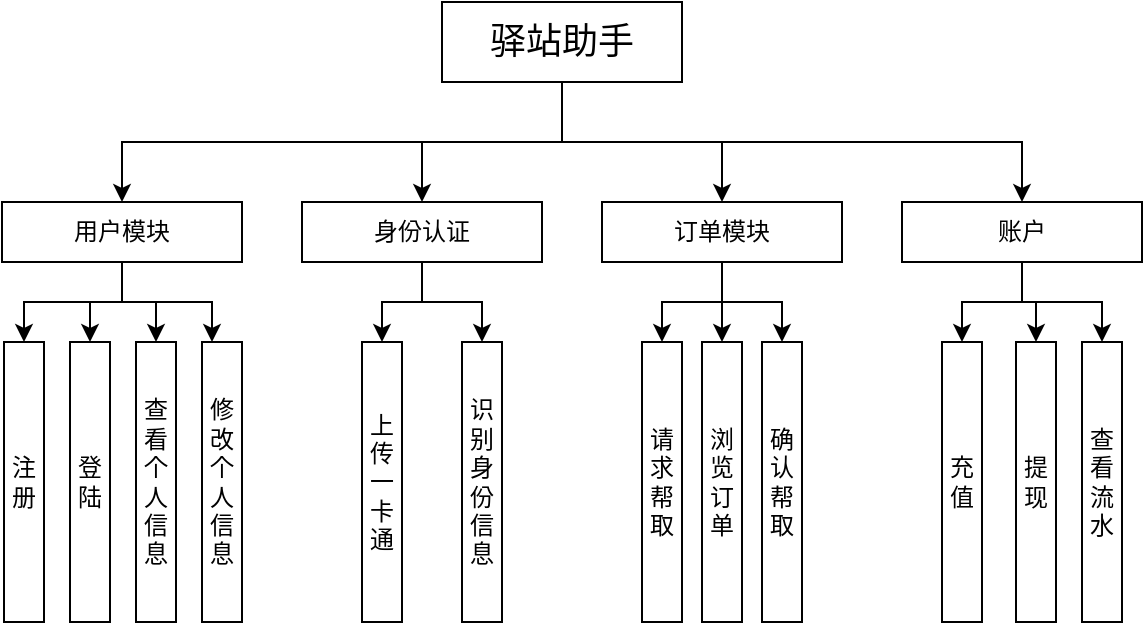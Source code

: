 <mxfile version="13.8.8" type="github"><diagram id="OudLsGzyffc2hQfJDwp0" name="功能结构图"><mxGraphModel dx="686" dy="655" grid="1" gridSize="10" guides="1" tooltips="1" connect="1" arrows="1" fold="1" page="1" pageScale="1" pageWidth="827" pageHeight="1169" math="0" shadow="0"><root><mxCell id="0"/><mxCell id="1" parent="0"/><mxCell id="zW8tP1K9OZEMjdrcRtN7-36" style="edgeStyle=orthogonalEdgeStyle;rounded=0;orthogonalLoop=1;jettySize=auto;html=1;entryX=0.5;entryY=0;entryDx=0;entryDy=0;exitX=0.5;exitY=1;exitDx=0;exitDy=0;" parent="1" source="zW8tP1K9OZEMjdrcRtN7-2" target="zW8tP1K9OZEMjdrcRtN7-3" edge="1"><mxGeometry relative="1" as="geometry"/></mxCell><mxCell id="zW8tP1K9OZEMjdrcRtN7-37" style="edgeStyle=orthogonalEdgeStyle;rounded=0;orthogonalLoop=1;jettySize=auto;html=1;entryX=0.5;entryY=0;entryDx=0;entryDy=0;" parent="1" source="zW8tP1K9OZEMjdrcRtN7-2" target="zW8tP1K9OZEMjdrcRtN7-8" edge="1"><mxGeometry relative="1" as="geometry"/></mxCell><mxCell id="zW8tP1K9OZEMjdrcRtN7-38" style="edgeStyle=orthogonalEdgeStyle;rounded=0;orthogonalLoop=1;jettySize=auto;html=1;entryX=0.5;entryY=0;entryDx=0;entryDy=0;" parent="1" source="zW8tP1K9OZEMjdrcRtN7-2" target="zW8tP1K9OZEMjdrcRtN7-4" edge="1"><mxGeometry relative="1" as="geometry"/></mxCell><mxCell id="zW8tP1K9OZEMjdrcRtN7-39" style="edgeStyle=orthogonalEdgeStyle;rounded=0;orthogonalLoop=1;jettySize=auto;html=1;entryX=0.5;entryY=0;entryDx=0;entryDy=0;exitX=0.5;exitY=1;exitDx=0;exitDy=0;" parent="1" source="zW8tP1K9OZEMjdrcRtN7-2" target="zW8tP1K9OZEMjdrcRtN7-5" edge="1"><mxGeometry relative="1" as="geometry"/></mxCell><mxCell id="zW8tP1K9OZEMjdrcRtN7-2" value="&lt;font style=&quot;font-size: 18px&quot;&gt;驿站助手&lt;/font&gt;" style="rounded=0;whiteSpace=wrap;html=1;" parent="1" vertex="1"><mxGeometry x="400" y="10" width="120" height="40" as="geometry"/></mxCell><mxCell id="zW8tP1K9OZEMjdrcRtN7-23" style="edgeStyle=orthogonalEdgeStyle;rounded=0;orthogonalLoop=1;jettySize=auto;html=1;entryX=0.5;entryY=0;entryDx=0;entryDy=0;" parent="1" source="zW8tP1K9OZEMjdrcRtN7-3" target="zW8tP1K9OZEMjdrcRtN7-6" edge="1"><mxGeometry relative="1" as="geometry"/></mxCell><mxCell id="zW8tP1K9OZEMjdrcRtN7-24" style="edgeStyle=orthogonalEdgeStyle;rounded=0;orthogonalLoop=1;jettySize=auto;html=1;entryX=0.5;entryY=0;entryDx=0;entryDy=0;" parent="1" source="zW8tP1K9OZEMjdrcRtN7-3" target="zW8tP1K9OZEMjdrcRtN7-7" edge="1"><mxGeometry relative="1" as="geometry"/></mxCell><mxCell id="zW8tP1K9OZEMjdrcRtN7-25" style="edgeStyle=orthogonalEdgeStyle;rounded=0;orthogonalLoop=1;jettySize=auto;html=1;entryX=0.5;entryY=0;entryDx=0;entryDy=0;" parent="1" source="zW8tP1K9OZEMjdrcRtN7-3" target="zW8tP1K9OZEMjdrcRtN7-19" edge="1"><mxGeometry relative="1" as="geometry"/></mxCell><mxCell id="zW8tP1K9OZEMjdrcRtN7-26" style="edgeStyle=orthogonalEdgeStyle;rounded=0;orthogonalLoop=1;jettySize=auto;html=1;entryX=0.25;entryY=0;entryDx=0;entryDy=0;" parent="1" source="zW8tP1K9OZEMjdrcRtN7-3" target="zW8tP1K9OZEMjdrcRtN7-20" edge="1"><mxGeometry relative="1" as="geometry"/></mxCell><mxCell id="zW8tP1K9OZEMjdrcRtN7-3" value="用户模块" style="rounded=0;whiteSpace=wrap;html=1;" parent="1" vertex="1"><mxGeometry x="180" y="110" width="120" height="30" as="geometry"/></mxCell><mxCell id="zW8tP1K9OZEMjdrcRtN7-29" style="edgeStyle=orthogonalEdgeStyle;rounded=0;orthogonalLoop=1;jettySize=auto;html=1;entryX=0.5;entryY=0;entryDx=0;entryDy=0;" parent="1" source="zW8tP1K9OZEMjdrcRtN7-4" target="zW8tP1K9OZEMjdrcRtN7-12" edge="1"><mxGeometry relative="1" as="geometry"/></mxCell><mxCell id="zW8tP1K9OZEMjdrcRtN7-30" style="edgeStyle=orthogonalEdgeStyle;rounded=0;orthogonalLoop=1;jettySize=auto;html=1;entryX=0.5;entryY=0;entryDx=0;entryDy=0;" parent="1" source="zW8tP1K9OZEMjdrcRtN7-4" target="zW8tP1K9OZEMjdrcRtN7-13" edge="1"><mxGeometry relative="1" as="geometry"/></mxCell><mxCell id="zW8tP1K9OZEMjdrcRtN7-31" style="edgeStyle=orthogonalEdgeStyle;rounded=0;orthogonalLoop=1;jettySize=auto;html=1;entryX=0.5;entryY=0;entryDx=0;entryDy=0;" parent="1" source="zW8tP1K9OZEMjdrcRtN7-4" target="zW8tP1K9OZEMjdrcRtN7-21" edge="1"><mxGeometry relative="1" as="geometry"/></mxCell><mxCell id="zW8tP1K9OZEMjdrcRtN7-4" value="订单模块" style="rounded=0;whiteSpace=wrap;html=1;" parent="1" vertex="1"><mxGeometry x="480" y="110" width="120" height="30" as="geometry"/></mxCell><mxCell id="zW8tP1K9OZEMjdrcRtN7-32" style="edgeStyle=orthogonalEdgeStyle;rounded=0;orthogonalLoop=1;jettySize=auto;html=1;entryX=0.5;entryY=0;entryDx=0;entryDy=0;" parent="1" source="zW8tP1K9OZEMjdrcRtN7-5" target="zW8tP1K9OZEMjdrcRtN7-15" edge="1"><mxGeometry relative="1" as="geometry"/></mxCell><mxCell id="zW8tP1K9OZEMjdrcRtN7-33" style="edgeStyle=orthogonalEdgeStyle;rounded=0;orthogonalLoop=1;jettySize=auto;html=1;entryX=0.5;entryY=0;entryDx=0;entryDy=0;" parent="1" source="zW8tP1K9OZEMjdrcRtN7-5" target="zW8tP1K9OZEMjdrcRtN7-22" edge="1"><mxGeometry relative="1" as="geometry"/></mxCell><mxCell id="zW8tP1K9OZEMjdrcRtN7-34" style="edgeStyle=orthogonalEdgeStyle;rounded=0;orthogonalLoop=1;jettySize=auto;html=1;entryX=0.5;entryY=0;entryDx=0;entryDy=0;" parent="1" source="zW8tP1K9OZEMjdrcRtN7-5" target="zW8tP1K9OZEMjdrcRtN7-18" edge="1"><mxGeometry relative="1" as="geometry"/></mxCell><mxCell id="zW8tP1K9OZEMjdrcRtN7-5" value="账户" style="rounded=0;whiteSpace=wrap;html=1;" parent="1" vertex="1"><mxGeometry x="630" y="110" width="120" height="30" as="geometry"/></mxCell><mxCell id="zW8tP1K9OZEMjdrcRtN7-6" value="注册" style="rounded=0;whiteSpace=wrap;html=1;" parent="1" vertex="1"><mxGeometry x="181" y="180" width="20" height="140" as="geometry"/></mxCell><mxCell id="zW8tP1K9OZEMjdrcRtN7-7" value="登陆" style="rounded=0;whiteSpace=wrap;html=1;" parent="1" vertex="1"><mxGeometry x="214" y="180" width="20" height="140" as="geometry"/></mxCell><mxCell id="zW8tP1K9OZEMjdrcRtN7-27" style="edgeStyle=orthogonalEdgeStyle;rounded=0;orthogonalLoop=1;jettySize=auto;html=1;entryX=0.5;entryY=0;entryDx=0;entryDy=0;" parent="1" source="zW8tP1K9OZEMjdrcRtN7-8" target="zW8tP1K9OZEMjdrcRtN7-11" edge="1"><mxGeometry relative="1" as="geometry"/></mxCell><mxCell id="zW8tP1K9OZEMjdrcRtN7-28" style="edgeStyle=orthogonalEdgeStyle;rounded=0;orthogonalLoop=1;jettySize=auto;html=1;entryX=0.5;entryY=0;entryDx=0;entryDy=0;" parent="1" source="zW8tP1K9OZEMjdrcRtN7-8" target="zW8tP1K9OZEMjdrcRtN7-17" edge="1"><mxGeometry relative="1" as="geometry"/></mxCell><mxCell id="zW8tP1K9OZEMjdrcRtN7-8" value="身份认证" style="rounded=0;whiteSpace=wrap;html=1;" parent="1" vertex="1"><mxGeometry x="330" y="110" width="120" height="30" as="geometry"/></mxCell><mxCell id="zW8tP1K9OZEMjdrcRtN7-11" value="上传一卡通" style="rounded=0;whiteSpace=wrap;html=1;" parent="1" vertex="1"><mxGeometry x="360" y="180" width="20" height="140" as="geometry"/></mxCell><mxCell id="zW8tP1K9OZEMjdrcRtN7-12" value="请求&lt;br&gt;帮&lt;br&gt;取" style="rounded=0;whiteSpace=wrap;html=1;" parent="1" vertex="1"><mxGeometry x="500" y="180" width="20" height="140" as="geometry"/></mxCell><mxCell id="zW8tP1K9OZEMjdrcRtN7-13" value="浏览订单" style="rounded=0;whiteSpace=wrap;html=1;" parent="1" vertex="1"><mxGeometry x="530" y="180" width="20" height="140" as="geometry"/></mxCell><mxCell id="zW8tP1K9OZEMjdrcRtN7-15" value="充值" style="rounded=0;whiteSpace=wrap;html=1;" parent="1" vertex="1"><mxGeometry x="650" y="180" width="20" height="140" as="geometry"/></mxCell><mxCell id="zW8tP1K9OZEMjdrcRtN7-17" value="识别身份信息" style="rounded=0;whiteSpace=wrap;html=1;" parent="1" vertex="1"><mxGeometry x="410" y="180" width="20" height="140" as="geometry"/></mxCell><mxCell id="zW8tP1K9OZEMjdrcRtN7-18" value="查看流水" style="rounded=0;whiteSpace=wrap;html=1;" parent="1" vertex="1"><mxGeometry x="720" y="180" width="20" height="140" as="geometry"/></mxCell><mxCell id="zW8tP1K9OZEMjdrcRtN7-19" value="查看个人信息" style="rounded=0;whiteSpace=wrap;html=1;" parent="1" vertex="1"><mxGeometry x="247" y="180" width="20" height="140" as="geometry"/></mxCell><mxCell id="zW8tP1K9OZEMjdrcRtN7-20" value="修改个人信息" style="rounded=0;whiteSpace=wrap;html=1;" parent="1" vertex="1"><mxGeometry x="280" y="180" width="20" height="140" as="geometry"/></mxCell><mxCell id="zW8tP1K9OZEMjdrcRtN7-21" value="确认帮取" style="rounded=0;whiteSpace=wrap;html=1;" parent="1" vertex="1"><mxGeometry x="560" y="180" width="20" height="140" as="geometry"/></mxCell><mxCell id="zW8tP1K9OZEMjdrcRtN7-22" value="提现" style="rounded=0;whiteSpace=wrap;html=1;" parent="1" vertex="1"><mxGeometry x="687" y="180" width="20" height="140" as="geometry"/></mxCell></root></mxGraphModel></diagram></mxfile>